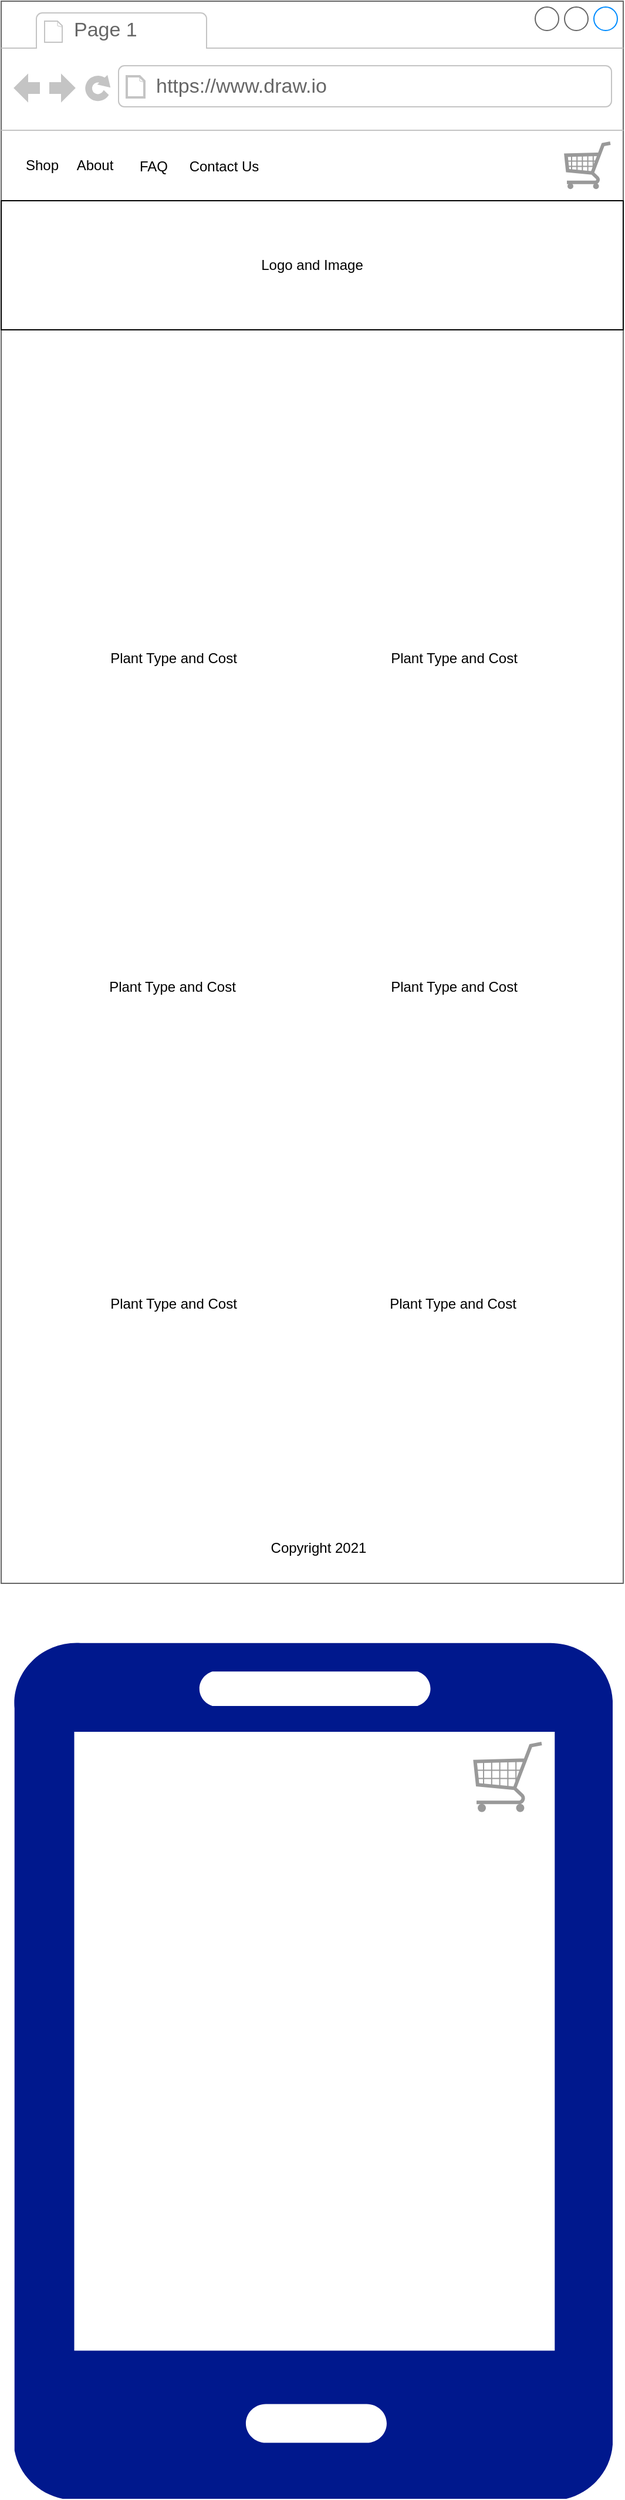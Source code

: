<mxfile version="14.2.5" type="github">
  <diagram id="4ks3DGEPLyr1VdRXDdb_" name="Page-1">
    <mxGraphModel dx="946" dy="559" grid="1" gridSize="10" guides="1" tooltips="1" connect="1" arrows="1" fold="1" page="1" pageScale="1" pageWidth="850" pageHeight="1100" math="0" shadow="0">
      <root>
        <mxCell id="0" />
        <mxCell id="1" parent="0" />
        <mxCell id="LTRvE4BRYarLr9ZSw9s9-1" value="" style="strokeWidth=1;shadow=0;dashed=0;align=center;html=1;shape=mxgraph.mockup.containers.browserWindow;rSize=0;strokeColor=#666666;strokeColor2=#008cff;strokeColor3=#c4c4c4;mainText=,;recursiveResize=0;" parent="1" vertex="1">
          <mxGeometry x="140" y="32" width="530" height="1348" as="geometry" />
        </mxCell>
        <mxCell id="LTRvE4BRYarLr9ZSw9s9-2" value="Page 1" style="strokeWidth=1;shadow=0;dashed=0;align=center;html=1;shape=mxgraph.mockup.containers.anchor;fontSize=17;fontColor=#666666;align=left;" parent="LTRvE4BRYarLr9ZSw9s9-1" vertex="1">
          <mxGeometry x="60" y="12" width="110" height="26" as="geometry" />
        </mxCell>
        <mxCell id="LTRvE4BRYarLr9ZSw9s9-3" value="https://www.draw.io" style="strokeWidth=1;shadow=0;dashed=0;align=center;html=1;shape=mxgraph.mockup.containers.anchor;rSize=0;fontSize=17;fontColor=#666666;align=left;" parent="LTRvE4BRYarLr9ZSw9s9-1" vertex="1">
          <mxGeometry x="130" y="60" width="250" height="26" as="geometry" />
        </mxCell>
        <mxCell id="LTRvE4BRYarLr9ZSw9s9-5" value="" style="verticalLabelPosition=bottom;shadow=0;dashed=0;align=center;html=1;verticalAlign=top;strokeWidth=1;shape=mxgraph.mockup.misc.shoppingCart;strokeColor=#999999;" parent="LTRvE4BRYarLr9ZSw9s9-1" vertex="1">
          <mxGeometry x="480" y="120" width="40" height="40" as="geometry" />
        </mxCell>
        <mxCell id="LTRvE4BRYarLr9ZSw9s9-6" value="" style="rounded=0;whiteSpace=wrap;html=1;" parent="LTRvE4BRYarLr9ZSw9s9-1" vertex="1">
          <mxGeometry y="170" width="530" height="110" as="geometry" />
        </mxCell>
        <mxCell id="LTRvE4BRYarLr9ZSw9s9-7" value="Logo and Image" style="text;html=1;strokeColor=none;fillColor=none;align=center;verticalAlign=middle;whiteSpace=wrap;rounded=0;" parent="LTRvE4BRYarLr9ZSw9s9-1" vertex="1">
          <mxGeometry x="218" y="210" width="94" height="30" as="geometry" />
        </mxCell>
        <mxCell id="KfPRQVcdiumOj6spdLpO-34" value="" style="shape=image;html=1;verticalAlign=top;verticalLabelPosition=bottom;labelBackgroundColor=#ffffff;imageAspect=0;aspect=fixed;image=https://cdn0.iconfinder.com/data/icons/set-app-incredibles/24/Image-01-128.png" parent="LTRvE4BRYarLr9ZSw9s9-1" vertex="1">
          <mxGeometry x="41" y="338" width="212" height="212" as="geometry" />
        </mxCell>
        <mxCell id="KfPRQVcdiumOj6spdLpO-41" value="Shop" style="text;html=1;strokeColor=none;fillColor=none;align=center;verticalAlign=middle;whiteSpace=wrap;rounded=0;" parent="LTRvE4BRYarLr9ZSw9s9-1" vertex="1">
          <mxGeometry x="14.5" y="130" width="40" height="20" as="geometry" />
        </mxCell>
        <mxCell id="KfPRQVcdiumOj6spdLpO-42" value="About" style="text;html=1;strokeColor=none;fillColor=none;align=center;verticalAlign=middle;whiteSpace=wrap;rounded=0;" parent="LTRvE4BRYarLr9ZSw9s9-1" vertex="1">
          <mxGeometry x="60" y="130" width="40" height="20" as="geometry" />
        </mxCell>
        <mxCell id="KfPRQVcdiumOj6spdLpO-43" value="FAQ" style="text;html=1;strokeColor=none;fillColor=none;align=center;verticalAlign=middle;whiteSpace=wrap;rounded=0;" parent="LTRvE4BRYarLr9ZSw9s9-1" vertex="1">
          <mxGeometry x="110" y="131" width="40" height="20" as="geometry" />
        </mxCell>
        <mxCell id="KfPRQVcdiumOj6spdLpO-44" value="Contact Us" style="text;html=1;strokeColor=none;fillColor=none;align=center;verticalAlign=middle;whiteSpace=wrap;rounded=0;" parent="LTRvE4BRYarLr9ZSw9s9-1" vertex="1">
          <mxGeometry x="158.5" y="131" width="61.5" height="20" as="geometry" />
        </mxCell>
        <mxCell id="KfPRQVcdiumOj6spdLpO-86" value="" style="shape=image;html=1;verticalAlign=top;verticalLabelPosition=bottom;labelBackgroundColor=#ffffff;imageAspect=0;aspect=fixed;image=https://cdn1.iconfinder.com/data/icons/logotypes/32/pinterest-128.png" parent="LTRvE4BRYarLr9ZSw9s9-1" vertex="1">
          <mxGeometry x="371.5" y="1223.75" width="68.5" height="68.5" as="geometry" />
        </mxCell>
        <mxCell id="KfPRQVcdiumOj6spdLpO-85" value="" style="shape=image;html=1;verticalAlign=top;verticalLabelPosition=bottom;labelBackgroundColor=#ffffff;imageAspect=0;aspect=fixed;image=https://cdn4.iconfinder.com/data/icons/social-media-logos-6/512/62-instagram-128.png" parent="LTRvE4BRYarLr9ZSw9s9-1" vertex="1">
          <mxGeometry x="232" y="1227" width="68" height="68" as="geometry" />
        </mxCell>
        <mxCell id="KfPRQVcdiumOj6spdLpO-84" value="" style="shape=image;html=1;verticalAlign=top;verticalLabelPosition=bottom;labelBackgroundColor=#ffffff;imageAspect=0;aspect=fixed;image=https://cdn1.iconfinder.com/data/icons/logotypes/32/facebook-128.png" parent="LTRvE4BRYarLr9ZSw9s9-1" vertex="1">
          <mxGeometry x="100" y="1227" width="62" height="62" as="geometry" />
        </mxCell>
        <mxCell id="KfPRQVcdiumOj6spdLpO-87" value="Copyright 2021" style="text;html=1;strokeColor=none;fillColor=none;align=center;verticalAlign=middle;whiteSpace=wrap;rounded=0;" parent="LTRvE4BRYarLr9ZSw9s9-1" vertex="1">
          <mxGeometry x="174.63" y="1308" width="190.75" height="20" as="geometry" />
        </mxCell>
        <mxCell id="PIoeKrM-DaRCkpb6_OK0-1" value="" style="shape=image;html=1;verticalAlign=top;verticalLabelPosition=bottom;labelBackgroundColor=#ffffff;imageAspect=0;aspect=fixed;image=https://cdn0.iconfinder.com/data/icons/set-app-incredibles/24/Image-01-128.png" vertex="1" parent="LTRvE4BRYarLr9ZSw9s9-1">
          <mxGeometry x="280" y="338" width="212" height="212" as="geometry" />
        </mxCell>
        <mxCell id="PIoeKrM-DaRCkpb6_OK0-4" value="" style="shape=image;html=1;verticalAlign=top;verticalLabelPosition=bottom;labelBackgroundColor=#ffffff;imageAspect=0;aspect=fixed;image=https://cdn0.iconfinder.com/data/icons/set-app-incredibles/24/Image-01-128.png" vertex="1" parent="LTRvE4BRYarLr9ZSw9s9-1">
          <mxGeometry x="39.5" y="618" width="212" height="212" as="geometry" />
        </mxCell>
        <mxCell id="PIoeKrM-DaRCkpb6_OK0-5" value="" style="shape=image;html=1;verticalAlign=top;verticalLabelPosition=bottom;labelBackgroundColor=#ffffff;imageAspect=0;aspect=fixed;image=https://cdn0.iconfinder.com/data/icons/set-app-incredibles/24/Image-01-128.png" vertex="1" parent="LTRvE4BRYarLr9ZSw9s9-1">
          <mxGeometry x="278.5" y="618" width="212" height="212" as="geometry" />
        </mxCell>
        <mxCell id="PIoeKrM-DaRCkpb6_OK0-3" value="" style="shape=image;html=1;verticalAlign=top;verticalLabelPosition=bottom;labelBackgroundColor=#ffffff;imageAspect=0;aspect=fixed;image=https://cdn0.iconfinder.com/data/icons/set-app-incredibles/24/Image-01-128.png" vertex="1" parent="LTRvE4BRYarLr9ZSw9s9-1">
          <mxGeometry x="278.5" y="888" width="212" height="212" as="geometry" />
        </mxCell>
        <mxCell id="PIoeKrM-DaRCkpb6_OK0-2" value="" style="shape=image;html=1;verticalAlign=top;verticalLabelPosition=bottom;labelBackgroundColor=#ffffff;imageAspect=0;aspect=fixed;image=https://cdn0.iconfinder.com/data/icons/set-app-incredibles/24/Image-01-128.png" vertex="1" parent="LTRvE4BRYarLr9ZSw9s9-1">
          <mxGeometry x="39.5" y="888" width="212" height="212" as="geometry" />
        </mxCell>
        <mxCell id="PIoeKrM-DaRCkpb6_OK0-6" value="Plant Type and Cost" style="text;html=1;strokeColor=none;fillColor=none;align=center;verticalAlign=middle;whiteSpace=wrap;rounded=0;" vertex="1" parent="LTRvE4BRYarLr9ZSw9s9-1">
          <mxGeometry x="82" y="550" width="130" height="20" as="geometry" />
        </mxCell>
        <mxCell id="PIoeKrM-DaRCkpb6_OK0-7" value="Plant Type and Cost" style="text;html=1;strokeColor=none;fillColor=none;align=center;verticalAlign=middle;whiteSpace=wrap;rounded=0;" vertex="1" parent="LTRvE4BRYarLr9ZSw9s9-1">
          <mxGeometry x="321" y="550" width="130" height="20" as="geometry" />
        </mxCell>
        <mxCell id="PIoeKrM-DaRCkpb6_OK0-8" value="Plant Type and Cost" style="text;html=1;strokeColor=none;fillColor=none;align=center;verticalAlign=middle;whiteSpace=wrap;rounded=0;" vertex="1" parent="LTRvE4BRYarLr9ZSw9s9-1">
          <mxGeometry x="80.5" y="830" width="130" height="20" as="geometry" />
        </mxCell>
        <mxCell id="PIoeKrM-DaRCkpb6_OK0-9" value="Plant Type and Cost" style="text;html=1;strokeColor=none;fillColor=none;align=center;verticalAlign=middle;whiteSpace=wrap;rounded=0;" vertex="1" parent="LTRvE4BRYarLr9ZSw9s9-1">
          <mxGeometry x="321" y="830" width="130" height="20" as="geometry" />
        </mxCell>
        <mxCell id="PIoeKrM-DaRCkpb6_OK0-10" value="Plant Type and Cost" style="text;html=1;strokeColor=none;fillColor=none;align=center;verticalAlign=middle;whiteSpace=wrap;rounded=0;" vertex="1" parent="LTRvE4BRYarLr9ZSw9s9-1">
          <mxGeometry x="82" y="1100" width="130" height="20" as="geometry" />
        </mxCell>
        <mxCell id="PIoeKrM-DaRCkpb6_OK0-11" value="Plant Type and Cost" style="text;html=1;strokeColor=none;fillColor=none;align=center;verticalAlign=middle;whiteSpace=wrap;rounded=0;" vertex="1" parent="LTRvE4BRYarLr9ZSw9s9-1">
          <mxGeometry x="319.5" y="1100" width="130" height="20" as="geometry" />
        </mxCell>
        <mxCell id="KfPRQVcdiumOj6spdLpO-89" value="" style="aspect=fixed;pointerEvents=1;shadow=0;dashed=0;html=1;strokeColor=none;labelPosition=center;verticalLabelPosition=bottom;verticalAlign=top;align=center;fillColor=#00188D;shape=mxgraph.azure.mobile" parent="1" vertex="1">
          <mxGeometry x="150" y="1430" width="511" height="730" as="geometry" />
        </mxCell>
        <mxCell id="KfPRQVcdiumOj6spdLpO-90" value="" style="shape=image;html=1;verticalAlign=top;verticalLabelPosition=bottom;labelBackgroundColor=#ffffff;imageAspect=0;aspect=fixed;image=https://cdn4.iconfinder.com/data/icons/wirecons-free-vector-icons/32/menu-alt-128.png" parent="1" vertex="1">
          <mxGeometry x="210" y="1510" width="80" height="80" as="geometry" />
        </mxCell>
        <mxCell id="KfPRQVcdiumOj6spdLpO-91" value="" style="verticalLabelPosition=bottom;shadow=0;dashed=0;align=center;html=1;verticalAlign=top;strokeWidth=1;shape=mxgraph.mockup.misc.shoppingCart;strokeColor=#999999;" parent="1" vertex="1">
          <mxGeometry x="542" y="1515" width="60" height="60" as="geometry" />
        </mxCell>
      </root>
    </mxGraphModel>
  </diagram>
</mxfile>
